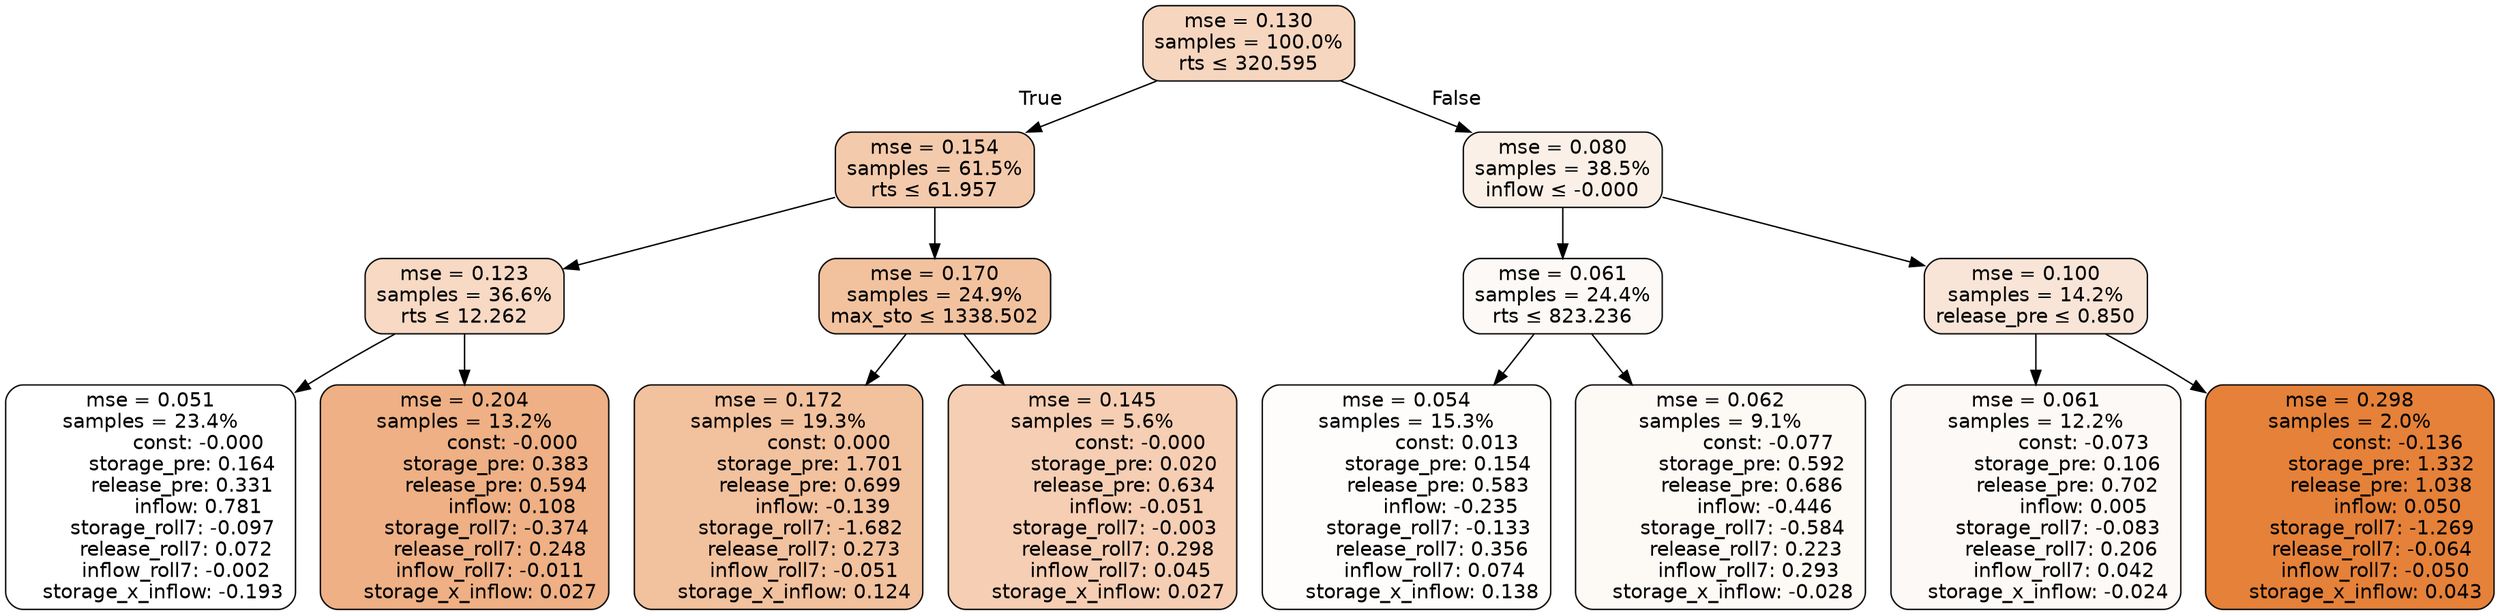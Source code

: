 digraph tree {
bgcolor="transparent"
node [shape=rectangle, style="filled, rounded", color="black", fontname=helvetica] ;
edge [fontname=helvetica] ;
	"0" [label="mse = 0.130
samples = 100.0%
rts &le; 320.595", fillcolor="#f6d6bf"]
	"1" [label="mse = 0.154
samples = 61.5%
rts &le; 61.957", fillcolor="#f4caac"]
	"2" [label="mse = 0.123
samples = 36.6%
rts &le; 12.262", fillcolor="#f7d9c4"]
	"3" [label="mse = 0.051
samples = 23.4%
               const: -0.000
          storage_pre: 0.164
          release_pre: 0.331
               inflow: 0.781
       storage_roll7: -0.097
        release_roll7: 0.072
        inflow_roll7: -0.002
    storage_x_inflow: -0.193", fillcolor="#ffffff"]
	"4" [label="mse = 0.204
samples = 13.2%
               const: -0.000
          storage_pre: 0.383
          release_pre: 0.594
               inflow: 0.108
       storage_roll7: -0.374
        release_roll7: 0.248
        inflow_roll7: -0.011
     storage_x_inflow: 0.027", fillcolor="#eeb084"]
	"5" [label="mse = 0.170
samples = 24.9%
max_sto &le; 1338.502", fillcolor="#f2c29f"]
	"6" [label="mse = 0.172
samples = 19.3%
                const: 0.000
          storage_pre: 1.701
          release_pre: 0.699
              inflow: -0.139
       storage_roll7: -1.682
        release_roll7: 0.273
        inflow_roll7: -0.051
     storage_x_inflow: 0.124", fillcolor="#f2c19d"]
	"7" [label="mse = 0.145
samples = 5.6%
               const: -0.000
          storage_pre: 0.020
          release_pre: 0.634
              inflow: -0.051
       storage_roll7: -0.003
        release_roll7: 0.298
         inflow_roll7: 0.045
     storage_x_inflow: 0.027", fillcolor="#f5ceb3"]
	"8" [label="mse = 0.080
samples = 38.5%
inflow &le; -0.000", fillcolor="#fbf0e7"]
	"9" [label="mse = 0.061
samples = 24.4%
rts &le; 823.236", fillcolor="#fdf9f6"]
	"10" [label="mse = 0.054
samples = 15.3%
                const: 0.013
          storage_pre: 0.154
          release_pre: 0.583
              inflow: -0.235
       storage_roll7: -0.133
        release_roll7: 0.356
         inflow_roll7: 0.074
     storage_x_inflow: 0.138", fillcolor="#fefdfc"]
	"11" [label="mse = 0.062
samples = 9.1%
               const: -0.077
          storage_pre: 0.592
          release_pre: 0.686
              inflow: -0.446
       storage_roll7: -0.584
        release_roll7: 0.223
         inflow_roll7: 0.293
    storage_x_inflow: -0.028", fillcolor="#fdf9f5"]
	"12" [label="mse = 0.100
samples = 14.2%
release_pre &le; 0.850", fillcolor="#f9e5d7"]
	"13" [label="mse = 0.061
samples = 12.2%
               const: -0.073
          storage_pre: 0.106
          release_pre: 0.702
               inflow: 0.005
       storage_roll7: -0.083
        release_roll7: 0.206
         inflow_roll7: 0.042
    storage_x_inflow: -0.024", fillcolor="#fdf9f6"]
	"14" [label="mse = 0.298
samples = 2.0%
               const: -0.136
          storage_pre: 1.332
          release_pre: 1.038
               inflow: 0.050
       storage_roll7: -1.269
       release_roll7: -0.064
        inflow_roll7: -0.050
     storage_x_inflow: 0.043", fillcolor="#e58139"]

	"0" -> "1" [labeldistance=2.5, labelangle=45, headlabel="True"]
	"1" -> "2"
	"2" -> "3"
	"2" -> "4"
	"1" -> "5"
	"5" -> "6"
	"5" -> "7"
	"0" -> "8" [labeldistance=2.5, labelangle=-45, headlabel="False"]
	"8" -> "9"
	"9" -> "10"
	"9" -> "11"
	"8" -> "12"
	"12" -> "13"
	"12" -> "14"
}